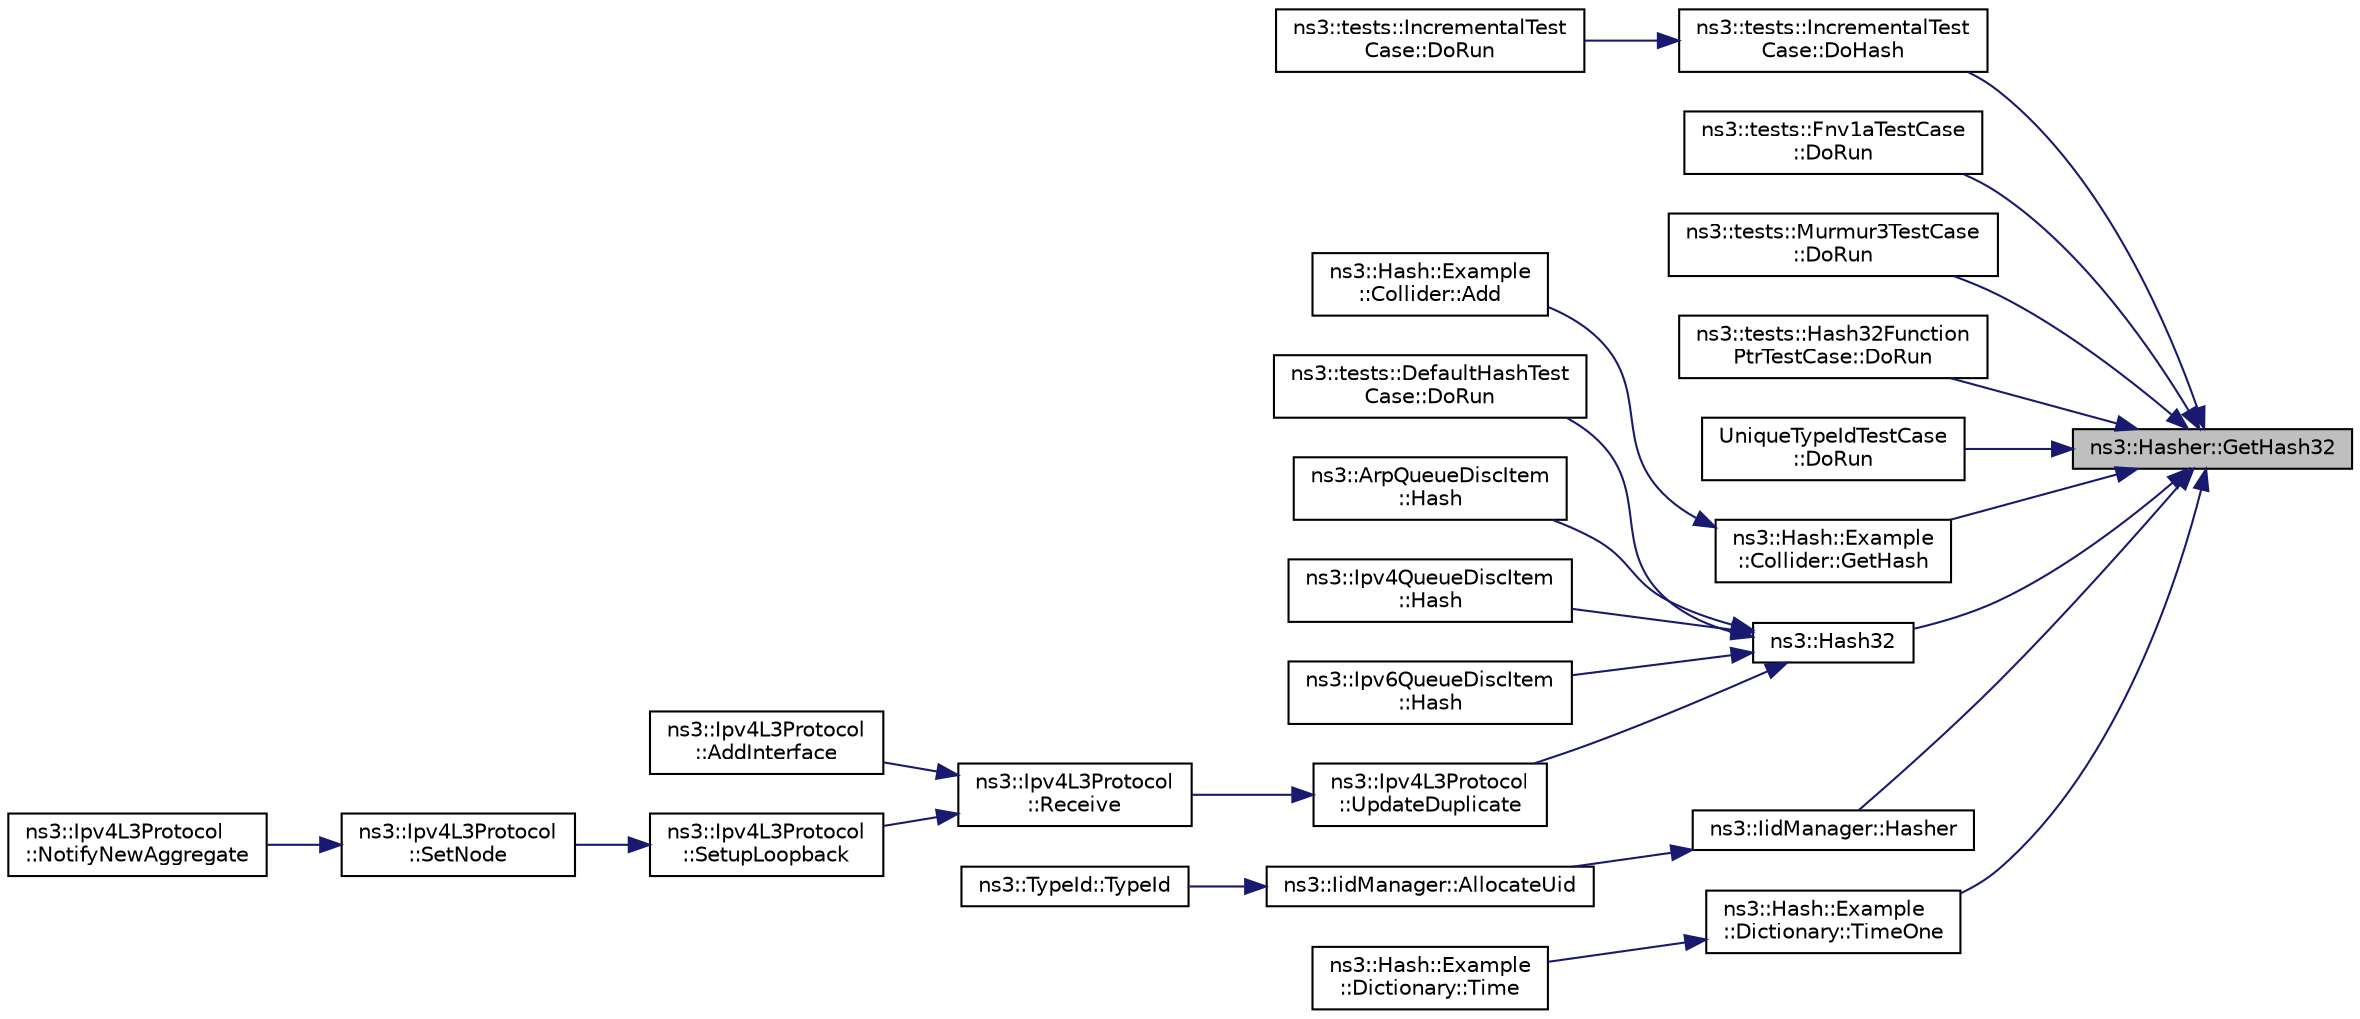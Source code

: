 digraph "ns3::Hasher::GetHash32"
{
 // LATEX_PDF_SIZE
  edge [fontname="Helvetica",fontsize="10",labelfontname="Helvetica",labelfontsize="10"];
  node [fontname="Helvetica",fontsize="10",shape=record];
  rankdir="RL";
  Node1 [label="ns3::Hasher::GetHash32",height=0.2,width=0.4,color="black", fillcolor="grey75", style="filled", fontcolor="black",tooltip="Compute 32-bit hash of a byte buffer."];
  Node1 -> Node2 [dir="back",color="midnightblue",fontsize="10",style="solid",fontname="Helvetica"];
  Node2 [label="ns3::tests::IncrementalTest\lCase::DoHash",height=0.2,width=0.4,color="black", fillcolor="white", style="filled",URL="$classns3_1_1tests_1_1_incremental_test_case.html#a9fe5062360515e6e4c94a62a11ded7c5",tooltip="Complute the hash test function."];
  Node2 -> Node3 [dir="back",color="midnightblue",fontsize="10",style="solid",fontname="Helvetica"];
  Node3 [label="ns3::tests::IncrementalTest\lCase::DoRun",height=0.2,width=0.4,color="black", fillcolor="white", style="filled",URL="$classns3_1_1tests_1_1_incremental_test_case.html#a0135aae9691465155670dbf794c35268",tooltip="Implementation to actually run this TestCase."];
  Node1 -> Node4 [dir="back",color="midnightblue",fontsize="10",style="solid",fontname="Helvetica"];
  Node4 [label="ns3::tests::Fnv1aTestCase\l::DoRun",height=0.2,width=0.4,color="black", fillcolor="white", style="filled",URL="$classns3_1_1tests_1_1_fnv1a_test_case.html#a368c5a9aa27602a4f48be8e0dcd0c053",tooltip="Implementation to actually run this TestCase."];
  Node1 -> Node5 [dir="back",color="midnightblue",fontsize="10",style="solid",fontname="Helvetica"];
  Node5 [label="ns3::tests::Murmur3TestCase\l::DoRun",height=0.2,width=0.4,color="black", fillcolor="white", style="filled",URL="$classns3_1_1tests_1_1_murmur3_test_case.html#a13bc4ce3801e374fe66de8531fcf4020",tooltip="Implementation to actually run this TestCase."];
  Node1 -> Node6 [dir="back",color="midnightblue",fontsize="10",style="solid",fontname="Helvetica"];
  Node6 [label="ns3::tests::Hash32Function\lPtrTestCase::DoRun",height=0.2,width=0.4,color="black", fillcolor="white", style="filled",URL="$classns3_1_1tests_1_1_hash32_function_ptr_test_case.html#a13980c4e3d022160e2de13ee244520d2",tooltip="Implementation to actually run this TestCase."];
  Node1 -> Node7 [dir="back",color="midnightblue",fontsize="10",style="solid",fontname="Helvetica"];
  Node7 [label="UniqueTypeIdTestCase\l::DoRun",height=0.2,width=0.4,color="black", fillcolor="white", style="filled",URL="$class_unique_type_id_test_case.html#aaaf0de0c7f78d4143b4e205828cc9726",tooltip="Implementation to actually run this TestCase."];
  Node1 -> Node8 [dir="back",color="midnightblue",fontsize="10",style="solid",fontname="Helvetica"];
  Node8 [label="ns3::Hash::Example\l::Collider::GetHash",height=0.2,width=0.4,color="black", fillcolor="white", style="filled",URL="$classns3_1_1_hash_1_1_example_1_1_collider.html#a785988b20d366aee65f5f5b35ce5624a",tooltip="Get the appropriate hash value."];
  Node8 -> Node9 [dir="back",color="midnightblue",fontsize="10",style="solid",fontname="Helvetica"];
  Node9 [label="ns3::Hash::Example\l::Collider::Add",height=0.2,width=0.4,color="black", fillcolor="white", style="filled",URL="$classns3_1_1_hash_1_1_example_1_1_collider.html#ab805dca91262adca1590124759c0c947",tooltip="Add a string to the Collider."];
  Node1 -> Node10 [dir="back",color="midnightblue",fontsize="10",style="solid",fontname="Helvetica"];
  Node10 [label="ns3::Hash32",height=0.2,width=0.4,color="black", fillcolor="white", style="filled",URL="$group__hash.html#ga0e5d678e6539711ec539868398a0a505",tooltip="Compute 32-bit hash of a byte buffer, using the default hash function."];
  Node10 -> Node11 [dir="back",color="midnightblue",fontsize="10",style="solid",fontname="Helvetica"];
  Node11 [label="ns3::tests::DefaultHashTest\lCase::DoRun",height=0.2,width=0.4,color="black", fillcolor="white", style="filled",URL="$classns3_1_1tests_1_1_default_hash_test_case.html#a990beb438e472b09d1445ea729dee252",tooltip="Implementation to actually run this TestCase."];
  Node10 -> Node12 [dir="back",color="midnightblue",fontsize="10",style="solid",fontname="Helvetica"];
  Node12 [label="ns3::ArpQueueDiscItem\l::Hash",height=0.2,width=0.4,color="black", fillcolor="white", style="filled",URL="$classns3_1_1_arp_queue_disc_item.html#a158cc16c4a751debdf4477e5dc715c9c",tooltip="Computes the hash of the packet's 5-tuple."];
  Node10 -> Node13 [dir="back",color="midnightblue",fontsize="10",style="solid",fontname="Helvetica"];
  Node13 [label="ns3::Ipv4QueueDiscItem\l::Hash",height=0.2,width=0.4,color="black", fillcolor="white", style="filled",URL="$classns3_1_1_ipv4_queue_disc_item.html#a2d4861165ed0c6641a48407988d057b5",tooltip="Computes the hash of the packet's 5-tuple."];
  Node10 -> Node14 [dir="back",color="midnightblue",fontsize="10",style="solid",fontname="Helvetica"];
  Node14 [label="ns3::Ipv6QueueDiscItem\l::Hash",height=0.2,width=0.4,color="black", fillcolor="white", style="filled",URL="$classns3_1_1_ipv6_queue_disc_item.html#a6cd790774fdc7a2ab4a2379101030f1e",tooltip="Computes the hash of the packet's 5-tuple."];
  Node10 -> Node15 [dir="back",color="midnightblue",fontsize="10",style="solid",fontname="Helvetica"];
  Node15 [label="ns3::Ipv4L3Protocol\l::UpdateDuplicate",height=0.2,width=0.4,color="black", fillcolor="white", style="filled",URL="$classns3_1_1_ipv4_l3_protocol.html#ad4a3a05c972868c2cb734664d558fdca",tooltip="Registers duplicate entry, return false if new."];
  Node15 -> Node16 [dir="back",color="midnightblue",fontsize="10",style="solid",fontname="Helvetica"];
  Node16 [label="ns3::Ipv4L3Protocol\l::Receive",height=0.2,width=0.4,color="black", fillcolor="white", style="filled",URL="$classns3_1_1_ipv4_l3_protocol.html#a2f27fb0a3f698ffb34a654323b063c94",tooltip="Lower layer calls this method after calling L3Demux::Lookup The ARP subclass needs to know from which..."];
  Node16 -> Node17 [dir="back",color="midnightblue",fontsize="10",style="solid",fontname="Helvetica"];
  Node17 [label="ns3::Ipv4L3Protocol\l::AddInterface",height=0.2,width=0.4,color="black", fillcolor="white", style="filled",URL="$classns3_1_1_ipv4_l3_protocol.html#ac6855eb39254f74fa30e7f23a7b100db",tooltip=" "];
  Node16 -> Node18 [dir="back",color="midnightblue",fontsize="10",style="solid",fontname="Helvetica"];
  Node18 [label="ns3::Ipv4L3Protocol\l::SetupLoopback",height=0.2,width=0.4,color="black", fillcolor="white", style="filled",URL="$classns3_1_1_ipv4_l3_protocol.html#aa37b950d26063e4e7ee659e599c83bde",tooltip="Setup loopback interface."];
  Node18 -> Node19 [dir="back",color="midnightblue",fontsize="10",style="solid",fontname="Helvetica"];
  Node19 [label="ns3::Ipv4L3Protocol\l::SetNode",height=0.2,width=0.4,color="black", fillcolor="white", style="filled",URL="$classns3_1_1_ipv4_l3_protocol.html#a82ef37914ea8bab699575fea23586bc7",tooltip="Set node associated with this stack."];
  Node19 -> Node20 [dir="back",color="midnightblue",fontsize="10",style="solid",fontname="Helvetica"];
  Node20 [label="ns3::Ipv4L3Protocol\l::NotifyNewAggregate",height=0.2,width=0.4,color="black", fillcolor="white", style="filled",URL="$classns3_1_1_ipv4_l3_protocol.html#a41c7e4fc5a8dba55e9708df7cef9b9c7",tooltip="This function will notify other components connected to the node that a new stack member is now conne..."];
  Node1 -> Node21 [dir="back",color="midnightblue",fontsize="10",style="solid",fontname="Helvetica"];
  Node21 [label="ns3::IidManager::Hasher",height=0.2,width=0.4,color="black", fillcolor="white", style="filled",URL="$classns3_1_1_iid_manager.html#ac125cec331e0a7f55910e96aecec2091",tooltip="Hashing function."];
  Node21 -> Node22 [dir="back",color="midnightblue",fontsize="10",style="solid",fontname="Helvetica"];
  Node22 [label="ns3::IidManager::AllocateUid",height=0.2,width=0.4,color="black", fillcolor="white", style="filled",URL="$classns3_1_1_iid_manager.html#adc03a8e984e092e5981e697818509233",tooltip="Create a new unique type id."];
  Node22 -> Node23 [dir="back",color="midnightblue",fontsize="10",style="solid",fontname="Helvetica"];
  Node23 [label="ns3::TypeId::TypeId",height=0.2,width=0.4,color="black", fillcolor="white", style="filled",URL="$classns3_1_1_type_id.html#afe8fa6bf1936d3ff19395f495bb0da61",tooltip="Constructor."];
  Node1 -> Node24 [dir="back",color="midnightblue",fontsize="10",style="solid",fontname="Helvetica"];
  Node24 [label="ns3::Hash::Example\l::Dictionary::TimeOne",height=0.2,width=0.4,color="black", fillcolor="white", style="filled",URL="$classns3_1_1_hash_1_1_example_1_1_dictionary.html#a8fe654eb565edf08280d8d463a968b7d",tooltip="Time and report the execution of one hash across the entire Dictionary."];
  Node24 -> Node25 [dir="back",color="midnightblue",fontsize="10",style="solid",fontname="Helvetica"];
  Node25 [label="ns3::Hash::Example\l::Dictionary::Time",height=0.2,width=0.4,color="black", fillcolor="white", style="filled",URL="$classns3_1_1_hash_1_1_example_1_1_dictionary.html#ae863340110d978b98e6608c15cf01d09",tooltip="Report the execution time of each hash across the entire Dictionary."];
}
